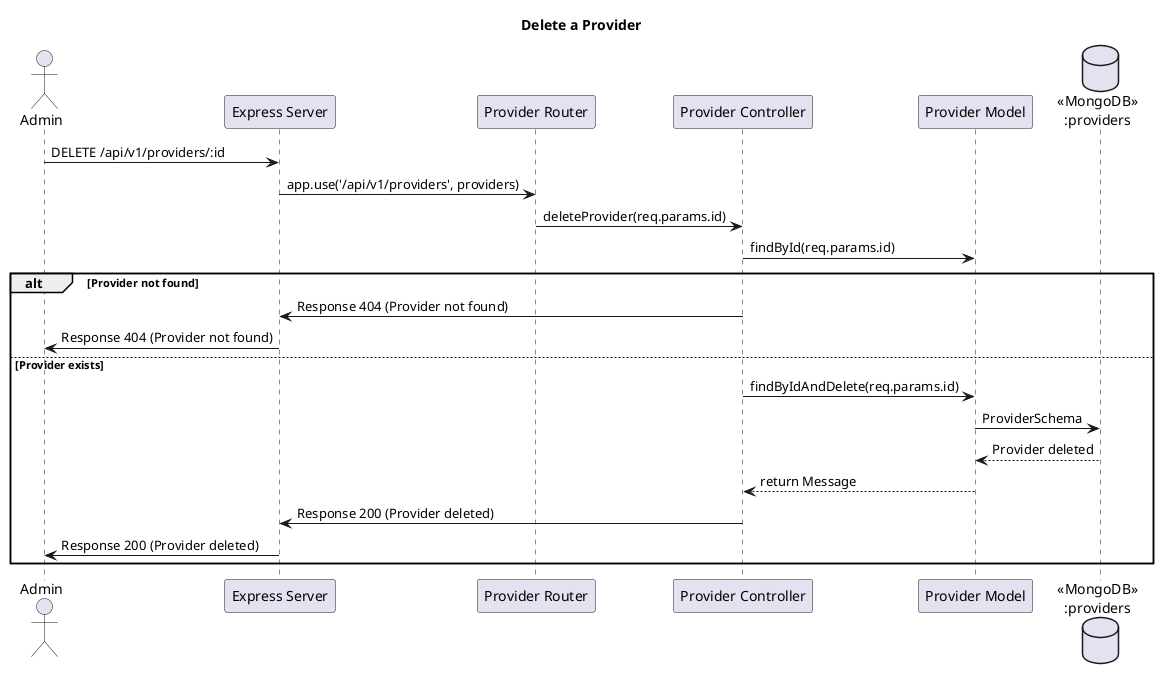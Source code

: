 @startuml
title Delete a Provider

actor Admin
participant "Express Server" as Server
participant "Provider Router" as Router
participant "Provider Controller" as Controller
participant "Provider Model" as Model
database "«MongoDB»\n:providers" as Database

Admin -> Server: DELETE /api/v1/providers/:id
Server -> Router: app.use('/api/v1/providers', providers)
Router -> Controller: deleteProvider(req.params.id)
Controller -> Model: findById(req.params.id)
alt Provider not found
    Controller -> Server: Response 404 (Provider not found)
    Server -> Admin: Response 404 (Provider not found)
else Provider exists
    Controller -> Model: findByIdAndDelete(req.params.id)
    Model -> Database: ProviderSchema
    Database --> Model: Provider deleted
    Model --> Controller: return Message
    Controller -> Server: Response 200 (Provider deleted)
    Server -> Admin: Response 200 (Provider deleted)
end

@enduml

